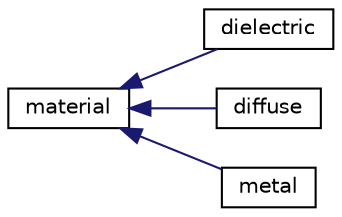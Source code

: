digraph "Graphical Class Hierarchy"
{
  edge [fontname="Helvetica",fontsize="10",labelfontname="Helvetica",labelfontsize="10"];
  node [fontname="Helvetica",fontsize="10",shape=record];
  rankdir="LR";
  Node0 [label="material",height=0.2,width=0.4,color="black", fillcolor="white", style="filled",URL="$classmaterial.html",tooltip="ABSTRACT – all materials will scatter() light in different ways. "];
  Node0 -> Node1 [dir="back",color="midnightblue",fontsize="10",style="solid",fontname="Helvetica"];
  Node1 [label="dielectric",height=0.2,width=0.4,color="black", fillcolor="white", style="filled",URL="$classdielectric.html",tooltip="clear material "];
  Node0 -> Node2 [dir="back",color="midnightblue",fontsize="10",style="solid",fontname="Helvetica"];
  Node2 [label="diffuse",height=0.2,width=0.4,color="black", fillcolor="white", style="filled",URL="$classdiffuse.html",tooltip="lambertian material "];
  Node0 -> Node3 [dir="back",color="midnightblue",fontsize="10",style="solid",fontname="Helvetica"];
  Node3 [label="metal",height=0.2,width=0.4,color="black", fillcolor="white", style="filled",URL="$classmetal.html",tooltip="reflective metal "];
}
